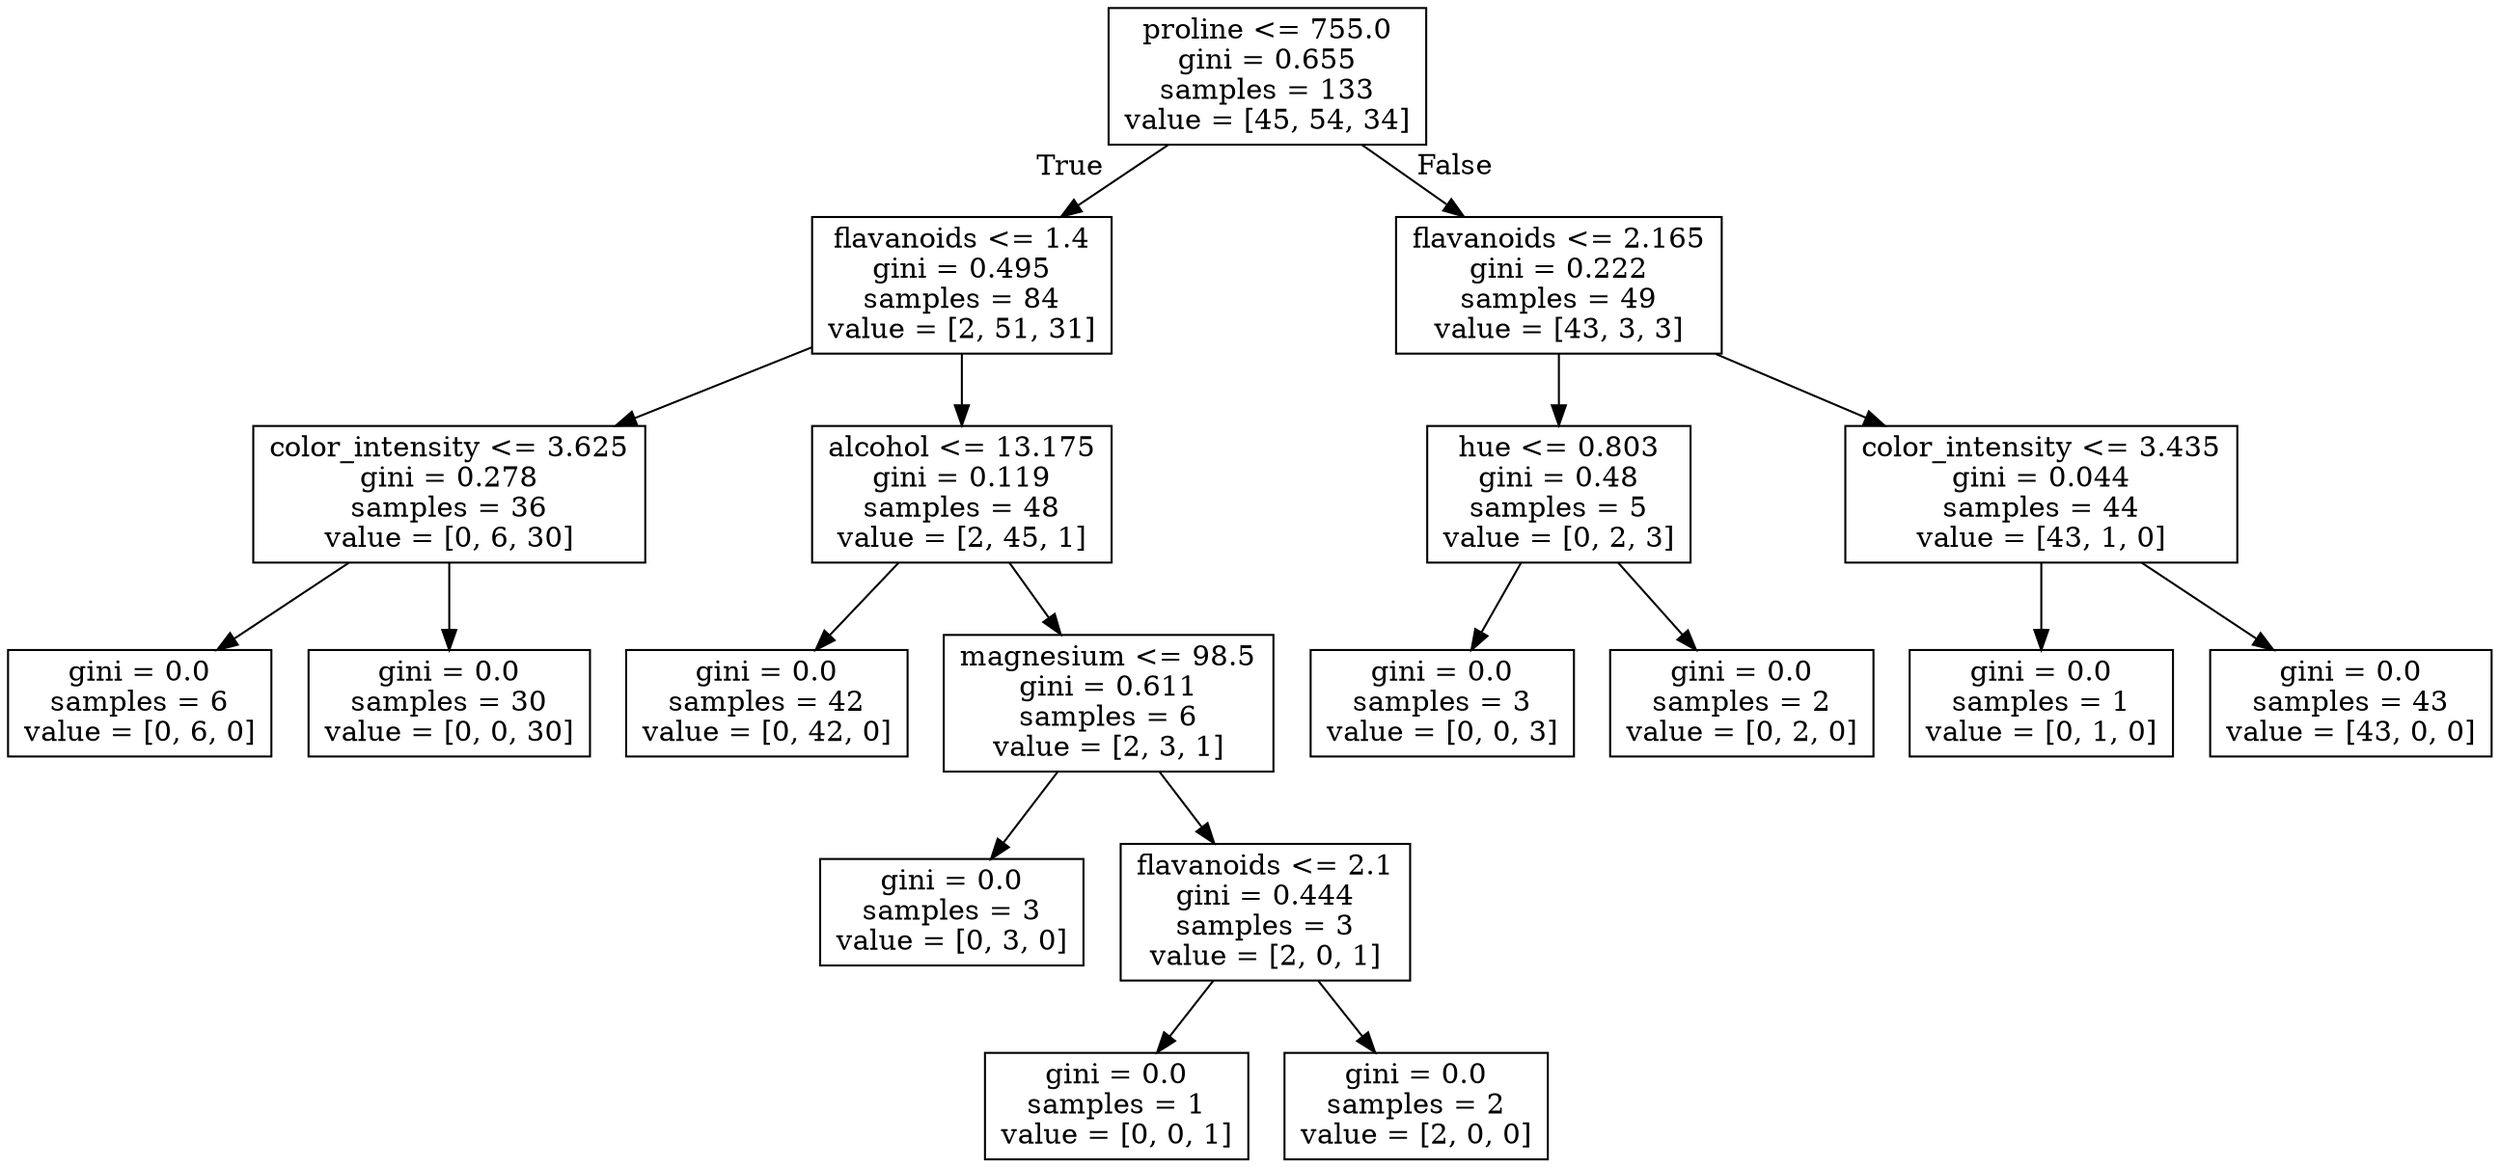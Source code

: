 digraph Tree {
node [shape=box] ;
0 [label="proline <= 755.0\ngini = 0.655\nsamples = 133\nvalue = [45, 54, 34]"] ;
1 [label="flavanoids <= 1.4\ngini = 0.495\nsamples = 84\nvalue = [2, 51, 31]"] ;
0 -> 1 [labeldistance=2.5, labelangle=45, headlabel="True"] ;
2 [label="color_intensity <= 3.625\ngini = 0.278\nsamples = 36\nvalue = [0, 6, 30]"] ;
1 -> 2 ;
3 [label="gini = 0.0\nsamples = 6\nvalue = [0, 6, 0]"] ;
2 -> 3 ;
4 [label="gini = 0.0\nsamples = 30\nvalue = [0, 0, 30]"] ;
2 -> 4 ;
5 [label="alcohol <= 13.175\ngini = 0.119\nsamples = 48\nvalue = [2, 45, 1]"] ;
1 -> 5 ;
6 [label="gini = 0.0\nsamples = 42\nvalue = [0, 42, 0]"] ;
5 -> 6 ;
7 [label="magnesium <= 98.5\ngini = 0.611\nsamples = 6\nvalue = [2, 3, 1]"] ;
5 -> 7 ;
8 [label="gini = 0.0\nsamples = 3\nvalue = [0, 3, 0]"] ;
7 -> 8 ;
9 [label="flavanoids <= 2.1\ngini = 0.444\nsamples = 3\nvalue = [2, 0, 1]"] ;
7 -> 9 ;
10 [label="gini = 0.0\nsamples = 1\nvalue = [0, 0, 1]"] ;
9 -> 10 ;
11 [label="gini = 0.0\nsamples = 2\nvalue = [2, 0, 0]"] ;
9 -> 11 ;
12 [label="flavanoids <= 2.165\ngini = 0.222\nsamples = 49\nvalue = [43, 3, 3]"] ;
0 -> 12 [labeldistance=2.5, labelangle=-45, headlabel="False"] ;
13 [label="hue <= 0.803\ngini = 0.48\nsamples = 5\nvalue = [0, 2, 3]"] ;
12 -> 13 ;
14 [label="gini = 0.0\nsamples = 3\nvalue = [0, 0, 3]"] ;
13 -> 14 ;
15 [label="gini = 0.0\nsamples = 2\nvalue = [0, 2, 0]"] ;
13 -> 15 ;
16 [label="color_intensity <= 3.435\ngini = 0.044\nsamples = 44\nvalue = [43, 1, 0]"] ;
12 -> 16 ;
17 [label="gini = 0.0\nsamples = 1\nvalue = [0, 1, 0]"] ;
16 -> 17 ;
18 [label="gini = 0.0\nsamples = 43\nvalue = [43, 0, 0]"] ;
16 -> 18 ;
}